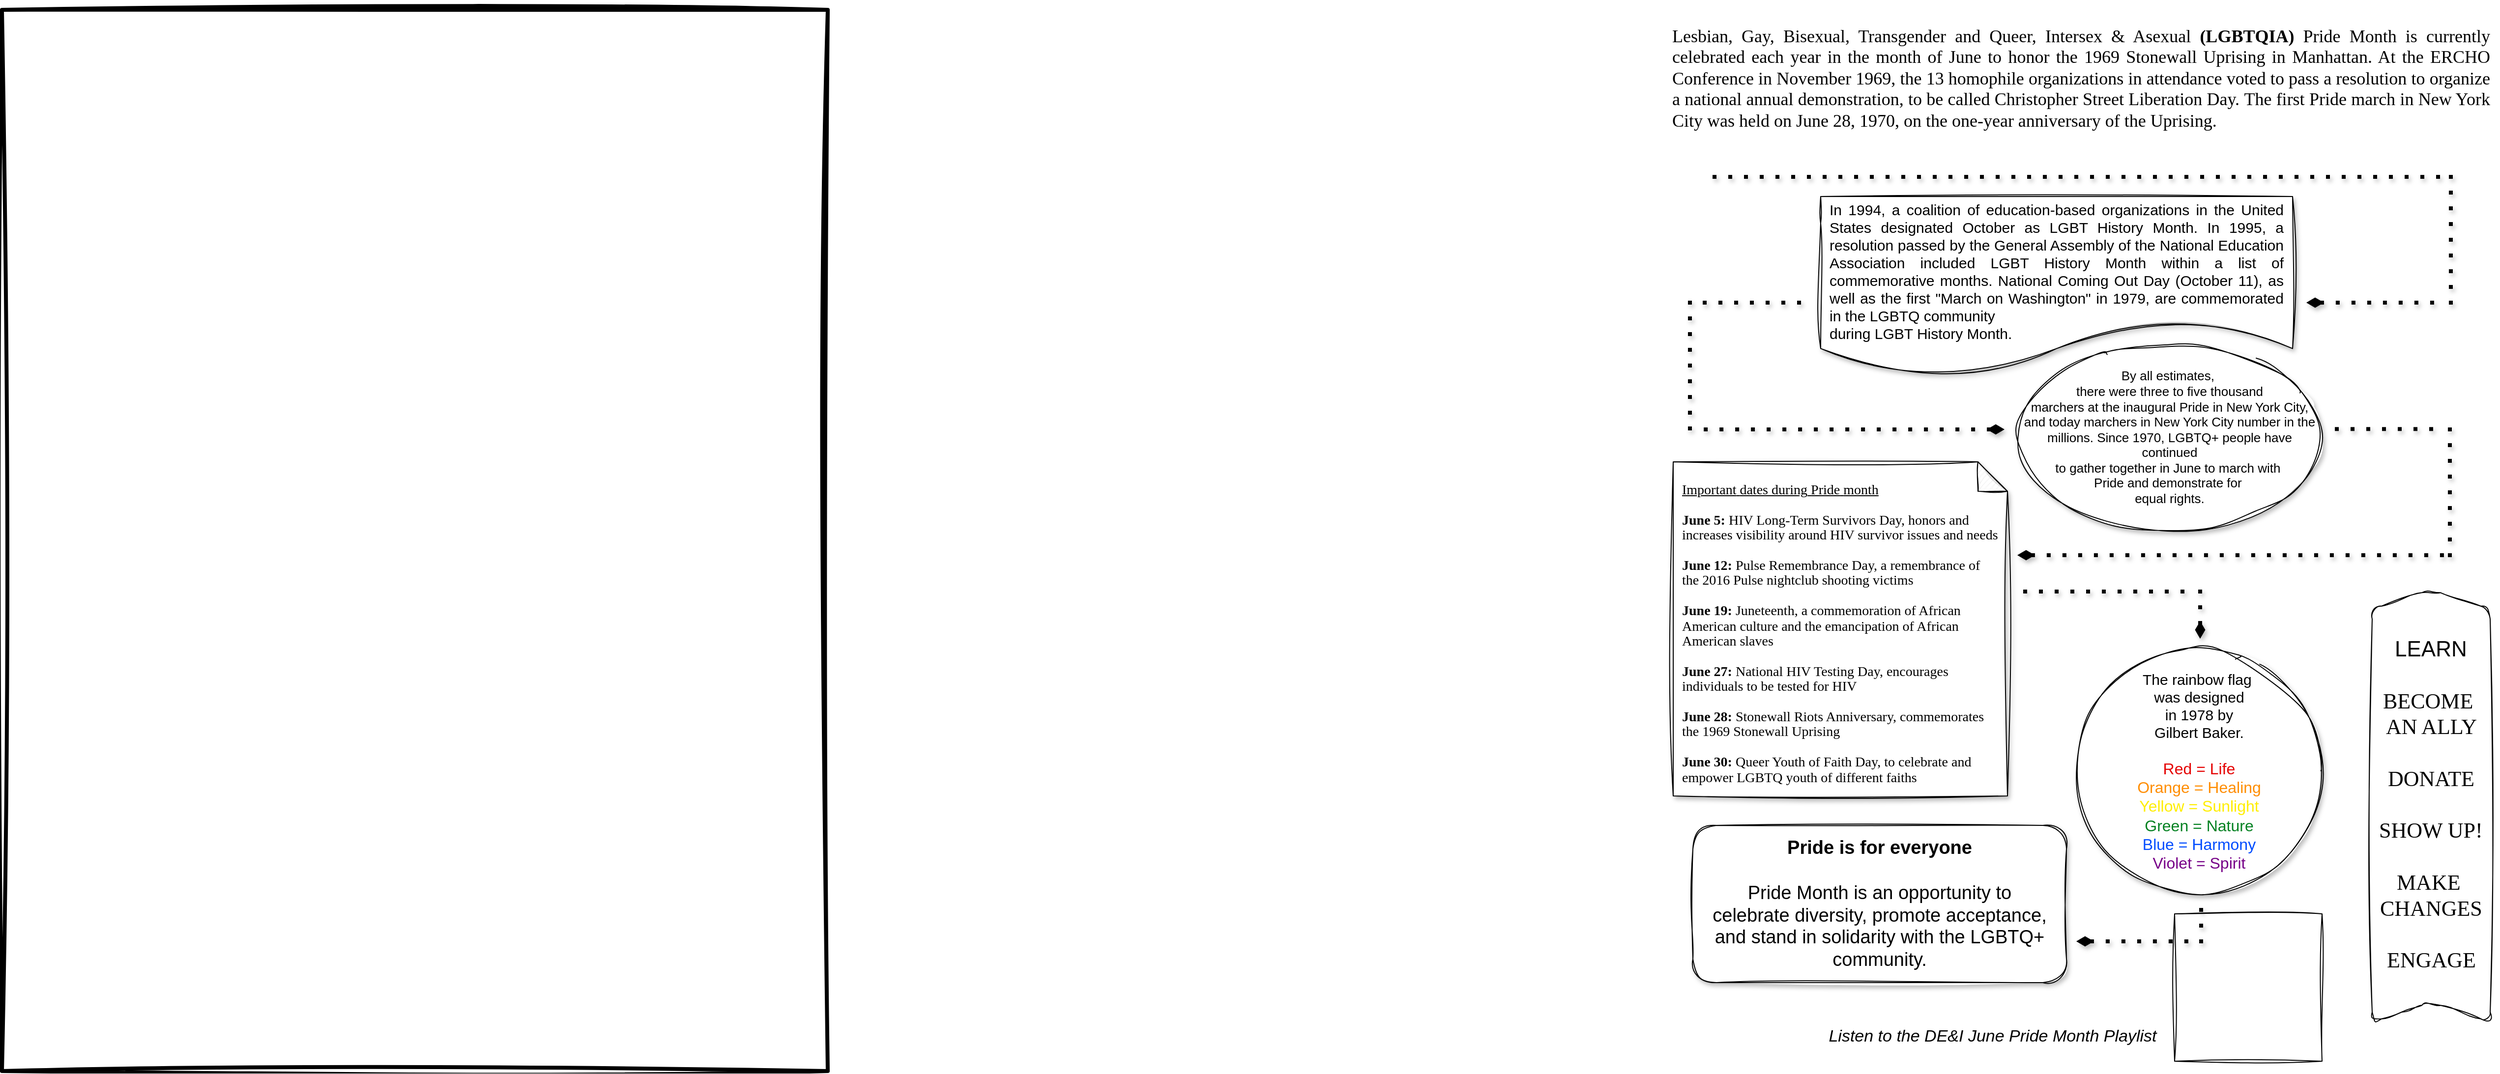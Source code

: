 <mxfile version="24.6.2" type="github">
  <diagram name="Page-1" id="uHh3shtCHyWxDmY_Cp5f">
    <mxGraphModel dx="4891" dy="1209" grid="1" gridSize="10" guides="1" tooltips="1" connect="1" arrows="1" fold="1" page="1" pageScale="1" pageWidth="850" pageHeight="1100" math="0" shadow="0">
      <root>
        <mxCell id="0" />
        <mxCell id="1" parent="0" />
        <mxCell id="DjwjksHMTlBEf1zUzT7C-1" value="&lt;div style=&quot;text-align: justify;&quot;&gt;&lt;span style=&quot;font-size: 18px; font-family: Verdana; caret-color: rgb(255, 0, 0); text-align: start;&quot;&gt;Lesbian, Gay, Bisexual, Transgender and Queer, Intersex &amp;amp; Asexual&lt;span style=&quot;&quot; class=&quot;Apple-converted-space&quot;&gt;&amp;nbsp;&lt;/span&gt;&lt;/span&gt;&lt;b style=&quot;font-size: 18px; font-family: Verdana; caret-color: rgb(255, 0, 0); text-align: start;&quot;&gt;(LGBTQIA)&lt;/b&gt;&lt;span style=&quot;font-size: 18px; font-family: Verdana; caret-color: rgb(255, 0, 0); text-align: start;&quot;&gt;&lt;span class=&quot;Apple-converted-space&quot;&gt;&amp;nbsp;&lt;/span&gt;Pride Month is currently celebrated each year in the month of June to honor the&lt;span class=&quot;Apple-converted-space&quot;&gt;&amp;nbsp;&lt;/span&gt;&lt;/span&gt;&lt;font face=&quot;Verdana&quot;&gt;&lt;span style=&quot;font-size: 18px; text-align: start;&quot;&gt;1969 Stonewall Uprising in Manhattan&lt;/span&gt;&lt;/font&gt;&lt;span style=&quot;font-size: 18px; font-family: Verdana; caret-color: rgb(255, 0, 0); text-align: start;&quot;&gt;. At the ERCHO Conference in November 1969, the 13 homophile organizations in attendance voted to pass a resolution to organize a national annual demonstration, to be called Christopher Street Liberation Day.&amp;nbsp;The first Pride march in New York City was held on June 28, 1970, on the one-year anniversary of the Uprising.&lt;/span&gt;&lt;/div&gt;" style="text;html=1;align=center;verticalAlign=middle;whiteSpace=wrap;rounded=0;spacing=10;" vertex="1" parent="1">
          <mxGeometry width="850" height="160" as="geometry" />
        </mxCell>
        <mxCell id="DjwjksHMTlBEf1zUzT7C-2" value="" style="endArrow=none;dashed=1;html=1;dashPattern=1 3;strokeWidth=4;rounded=0;shadow=1;" edge="1" parent="1">
          <mxGeometry width="50" height="50" relative="1" as="geometry">
            <mxPoint x="50" y="180" as="sourcePoint" />
            <mxPoint x="800" y="180" as="targetPoint" />
          </mxGeometry>
        </mxCell>
        <mxCell id="DjwjksHMTlBEf1zUzT7C-3" value="" style="endArrow=none;dashed=1;html=1;dashPattern=1 3;strokeWidth=4;rounded=0;shadow=1;" edge="1" parent="1">
          <mxGeometry width="50" height="50" relative="1" as="geometry">
            <mxPoint x="801" y="310" as="sourcePoint" />
            <mxPoint x="801" y="170" as="targetPoint" />
          </mxGeometry>
        </mxCell>
        <mxCell id="DjwjksHMTlBEf1zUzT7C-4" value="" style="endArrow=none;dashed=1;html=1;dashPattern=1 3;strokeWidth=4;rounded=0;shadow=1;startArrow=diamondThin;startFill=1;" edge="1" parent="1">
          <mxGeometry width="50" height="50" relative="1" as="geometry">
            <mxPoint x="654" y="308" as="sourcePoint" />
            <mxPoint x="794" y="308" as="targetPoint" />
          </mxGeometry>
        </mxCell>
        <mxCell id="DjwjksHMTlBEf1zUzT7C-5" value="&lt;div style=&quot;text-align: justify; font-size: 15px; line-height: 120%;&quot;&gt;&lt;div style=&quot;line-height: 120%;&quot;&gt;In 1994, a coalition of education-based organizations in the United States designated October as LGBT History Month. In 1995, a resolution passed by the General Assembly of the National Education Association included LGBT History Month within a list of commemorative months. National Coming Out Day (October 11), as well as the first &quot;March on Washington&quot; in 1979, are commemorated in the LGBTQ community&amp;nbsp;&lt;/div&gt;&lt;div style=&quot;line-height: 120%;&quot;&gt;during LGBT History Month.&lt;/div&gt;&lt;/div&gt;" style="shape=document;whiteSpace=wrap;html=1;boundedLbl=1;perimeterSpacing=0;spacing=10;spacingTop=25;shadow=1;sketch=1;curveFitting=1;jiggle=2;fontSize=14;" vertex="1" parent="1">
          <mxGeometry x="160" y="200" width="480" height="182" as="geometry" />
        </mxCell>
        <mxCell id="DjwjksHMTlBEf1zUzT7C-6" value="" style="endArrow=none;dashed=1;html=1;dashPattern=1 3;strokeWidth=4;rounded=0;shadow=1;" edge="1" parent="1">
          <mxGeometry width="50" height="50" relative="1" as="geometry">
            <mxPoint x="40" y="308" as="sourcePoint" />
            <mxPoint x="150" y="308" as="targetPoint" />
          </mxGeometry>
        </mxCell>
        <mxCell id="DjwjksHMTlBEf1zUzT7C-7" value="" style="endArrow=none;dashed=1;html=1;dashPattern=1 3;strokeWidth=4;rounded=0;shadow=1;" edge="1" parent="1">
          <mxGeometry width="50" height="50" relative="1" as="geometry">
            <mxPoint x="27" y="438" as="sourcePoint" />
            <mxPoint x="27" y="298" as="targetPoint" />
          </mxGeometry>
        </mxCell>
        <mxCell id="DjwjksHMTlBEf1zUzT7C-8" value="" style="endArrow=none;dashed=1;html=1;dashPattern=1 3;strokeWidth=4;rounded=0;shadow=1;startArrow=diamondThin;startFill=1;" edge="1" parent="1">
          <mxGeometry width="50" height="50" relative="1" as="geometry">
            <mxPoint x="347" y="437" as="sourcePoint" />
            <mxPoint x="37" y="437" as="targetPoint" />
          </mxGeometry>
        </mxCell>
        <mxCell id="DjwjksHMTlBEf1zUzT7C-11" value="&lt;div style=&quot;font-size: 13px;&quot;&gt;&lt;span style=&quot;font-family: &amp;quot;Abadi Extra Light&amp;quot;, sans-serif; caret-color: rgb(56, 87, 35); background-color: initial; font-size: 13px;&quot;&gt;&lt;font style=&quot;font-size: 13px;&quot;&gt;By all estimates,&amp;nbsp;&lt;/font&gt;&lt;/span&gt;&lt;/div&gt;&lt;div style=&quot;font-size: 13px;&quot;&gt;&lt;span style=&quot;font-family: &amp;quot;Abadi Extra Light&amp;quot;, sans-serif; caret-color: rgb(56, 87, 35); background-color: initial; font-size: 13px;&quot;&gt;&lt;font style=&quot;font-size: 13px;&quot;&gt;there were three to five thousand&lt;/font&gt;&lt;/span&gt;&lt;/div&gt;&lt;div style=&quot;font-size: 13px;&quot;&gt;&lt;span style=&quot;font-family: &amp;quot;Abadi Extra Light&amp;quot;, sans-serif; caret-color: rgb(56, 87, 35); background-color: initial; font-size: 13px;&quot;&gt;&lt;font style=&quot;font-size: 13px;&quot;&gt;marchers at the inaugural Pride in New York City,&lt;/font&gt;&lt;/span&gt;&lt;/div&gt;&lt;div style=&quot;font-size: 13px;&quot;&gt;&lt;span style=&quot;font-family: &amp;quot;Abadi Extra Light&amp;quot;, sans-serif; caret-color: rgb(56, 87, 35); background-color: initial; font-size: 13px;&quot;&gt;&lt;font style=&quot;font-size: 13px;&quot;&gt;and today marchers in New York City number in the millions. Since 1970, LGBTQ+ people have continued&lt;/font&gt;&lt;/span&gt;&lt;/div&gt;&lt;div style=&quot;font-size: 13px;&quot;&gt;&lt;span style=&quot;font-family: &amp;quot;Abadi Extra Light&amp;quot;, sans-serif; caret-color: rgb(56, 87, 35); background-color: initial; font-size: 13px;&quot;&gt;&lt;font style=&quot;font-size: 13px;&quot;&gt;to gather together in June to march with&amp;nbsp;&lt;/font&gt;&lt;/span&gt;&lt;/div&gt;&lt;div style=&quot;font-size: 13px;&quot;&gt;&lt;span style=&quot;font-family: &amp;quot;Abadi Extra Light&amp;quot;, sans-serif; caret-color: rgb(56, 87, 35); background-color: initial; font-size: 13px;&quot;&gt;&lt;font style=&quot;font-size: 13px;&quot;&gt;Pride and demonstrate for&amp;nbsp;&lt;/font&gt;&lt;/span&gt;&lt;/div&gt;&lt;div style=&quot;font-size: 13px;&quot;&gt;&lt;span style=&quot;font-family: &amp;quot;Abadi Extra Light&amp;quot;, sans-serif; caret-color: rgb(56, 87, 35); background-color: initial; font-size: 13px;&quot;&gt;&lt;font style=&quot;font-size: 13px;&quot;&gt;equal rights.&lt;/font&gt;&lt;/span&gt;&lt;/div&gt;" style="ellipse;whiteSpace=wrap;html=1;shadow=1;align=center;spacingRight=0;spacingLeft=0;spacing=2;sketch=1;curveFitting=1;jiggle=2;fontSize=13;" vertex="1" parent="1">
          <mxGeometry x="360" y="350" width="310" height="190" as="geometry" />
        </mxCell>
        <mxCell id="DjwjksHMTlBEf1zUzT7C-12" value="" style="endArrow=none;dashed=1;html=1;dashPattern=1 3;strokeWidth=4;rounded=0;shadow=1;" edge="1" parent="1">
          <mxGeometry width="50" height="50" relative="1" as="geometry">
            <mxPoint x="683" y="436.57" as="sourcePoint" />
            <mxPoint x="793" y="436.57" as="targetPoint" />
          </mxGeometry>
        </mxCell>
        <mxCell id="DjwjksHMTlBEf1zUzT7C-13" value="" style="endArrow=none;dashed=1;html=1;dashPattern=1 3;strokeWidth=4;rounded=0;shadow=1;" edge="1" parent="1">
          <mxGeometry width="50" height="50" relative="1" as="geometry">
            <mxPoint x="800" y="567" as="sourcePoint" />
            <mxPoint x="800" y="427" as="targetPoint" />
          </mxGeometry>
        </mxCell>
        <mxCell id="DjwjksHMTlBEf1zUzT7C-14" value="" style="endArrow=none;dashed=1;html=1;dashPattern=1 3;strokeWidth=4;rounded=0;shadow=1;startArrow=diamondThin;startFill=1;" edge="1" parent="1">
          <mxGeometry width="50" height="50" relative="1" as="geometry">
            <mxPoint x="360" y="565" as="sourcePoint" />
            <mxPoint x="794" y="565" as="targetPoint" />
          </mxGeometry>
        </mxCell>
        <mxCell id="DjwjksHMTlBEf1zUzT7C-16" value="&lt;p style=&quot;margin: 0in; caret-color: rgb(255, 255, 255); text-align: start; line-height: 110%; font-size: 14px;&quot; class=&quot;MsoNormal&quot;&gt;&lt;font face=&quot;Tahoma&quot; style=&quot;font-size: 14px;&quot;&gt;&lt;u style=&quot;&quot;&gt;&lt;span style=&quot;background-image: initial; background-position: initial; background-size: initial; background-repeat: initial; background-attachment: initial; background-origin: initial; background-clip: initial;&quot;&gt;Important&lt;/span&gt;&lt;span style=&quot;background-image: initial; background-position: initial; background-size: initial; background-repeat: initial; background-attachment: initial; background-origin: initial; background-clip: initial;&quot;&gt;&lt;span style=&quot;&quot; class=&quot;Apple-converted-space&quot;&gt;&amp;nbsp;&lt;/span&gt;&lt;/span&gt;&lt;span style=&quot;background-image: initial; background-position: initial; background-size: initial; background-repeat: initial; background-attachment: initial; background-origin: initial; background-clip: initial;&quot;&gt;dates&lt;span style=&quot;&quot; class=&quot;Apple-converted-space&quot;&gt;&amp;nbsp;&lt;/span&gt;&lt;/span&gt;&lt;span style=&quot;background-image: initial; background-position: initial; background-size: initial; background-repeat: initial; background-attachment: initial; background-origin: initial; background-clip: initial;&quot;&gt;during&lt;/span&gt;&lt;span style=&quot;background-image: initial; background-position: initial; background-size: initial; background-repeat: initial; background-attachment: initial; background-origin: initial; background-clip: initial;&quot;&gt;&lt;span style=&quot;&quot; class=&quot;Apple-converted-space&quot;&gt;&amp;nbsp;&lt;/span&gt;&lt;/span&gt;&lt;span style=&quot;background-image: initial; background-position: initial; background-size: initial; background-repeat: initial; background-attachment: initial; background-origin: initial; background-clip: initial;&quot;&gt;Pride&lt;/span&gt;&lt;span style=&quot;background-image: initial; background-position: initial; background-size: initial; background-repeat: initial; background-attachment: initial; background-origin: initial; background-clip: initial;&quot;&gt;&lt;span style=&quot;&quot; class=&quot;Apple-converted-space&quot;&gt;&amp;nbsp;&lt;/span&gt;&lt;/span&gt;&lt;/u&gt;&lt;span style=&quot;background-image: initial; background-position: initial; background-size: initial; background-repeat: initial; background-attachment: initial; background-origin: initial; background-clip: initial;&quot;&gt;&lt;u style=&quot;&quot;&gt;month&lt;/u&gt;&lt;/span&gt;&lt;/font&gt;&lt;/p&gt;&lt;p style=&quot;margin: 0in; caret-color: rgb(255, 255, 255); text-align: start; line-height: 110%; font-size: 14px;&quot; class=&quot;MsoNormal&quot;&gt;&lt;font style=&quot;font-size: 14px;&quot;&gt;&lt;font style=&quot;font-size: 14px;&quot; face=&quot;itCq_KvsEVV_NXgD7fgR&quot;&gt;&lt;span style=&quot;background-image: initial; background-position: initial; background-size: initial; background-repeat: initial; background-attachment: initial; background-origin: initial; background-clip: initial;&quot;&gt;&lt;/span&gt;&lt;/font&gt;&lt;span style=&quot;background-image: initial; background-position: initial; background-size: initial; background-repeat: initial; background-attachment: initial; background-origin: initial; background-clip: initial;&quot;&gt;&lt;font style=&quot;font-size: 14px;&quot; face=&quot;itCq_KvsEVV_NXgD7fgR&quot;&gt;&lt;br style=&quot;&quot;&gt;&lt;span style=&quot;background-color: initial;&quot;&gt;&lt;b style=&quot;&quot;&gt;June 5:&lt;/b&gt; HIV Long-Term Survivors Day, honors and increases visibility around HIV survivor issues and needs&lt;/span&gt;&lt;/font&gt;&lt;/span&gt;&lt;/font&gt;&lt;/p&gt;&lt;p style=&quot;margin: 0in; caret-color: rgb(255, 255, 255); text-align: start; line-height: 110%; font-size: 14px;&quot; class=&quot;MsoNormal&quot;&gt;&lt;font style=&quot;font-size: 14px;&quot;&gt;&lt;span style=&quot;background-image: initial; background-position: initial; background-size: initial; background-repeat: initial; background-attachment: initial; background-origin: initial; background-clip: initial;&quot;&gt;&lt;font style=&quot;font-size: 14px;&quot; face=&quot;itCq_KvsEVV_NXgD7fgR&quot;&gt;&lt;br style=&quot;&quot;&gt;&lt;span style=&quot;background-color: initial;&quot;&gt;&lt;b style=&quot;&quot;&gt;June 12:&lt;/b&gt; Pulse Remembrance Day, a remembrance of the 2016 Pulse nightclub shooting victims&lt;/span&gt;&lt;/font&gt;&lt;/span&gt;&lt;/font&gt;&lt;/p&gt;&lt;p style=&quot;margin: 0in; caret-color: rgb(255, 255, 255); text-align: start; line-height: 110%; font-size: 14px;&quot; class=&quot;MsoNormal&quot;&gt;&lt;font style=&quot;font-size: 14px;&quot;&gt;&lt;span style=&quot;background-image: initial; background-position: initial; background-size: initial; background-repeat: initial; background-attachment: initial; background-origin: initial; background-clip: initial;&quot;&gt;&lt;font style=&quot;font-size: 14px;&quot; face=&quot;itCq_KvsEVV_NXgD7fgR&quot;&gt;&lt;br style=&quot;&quot;&gt;&lt;span style=&quot;background-color: initial;&quot;&gt;&lt;b style=&quot;&quot;&gt;June 19:&lt;/b&gt; Juneteenth, a commemoration of African American culture and the emancipation of African American slaves&lt;/span&gt;&lt;/font&gt;&lt;/span&gt;&lt;/font&gt;&lt;/p&gt;&lt;p style=&quot;margin: 0in; caret-color: rgb(255, 255, 255); text-align: start; line-height: 110%; font-size: 14px;&quot; class=&quot;MsoNormal&quot;&gt;&lt;font style=&quot;font-size: 14px;&quot;&gt;&lt;span style=&quot;background-image: initial; background-position: initial; background-size: initial; background-repeat: initial; background-attachment: initial; background-origin: initial; background-clip: initial;&quot;&gt;&lt;font style=&quot;font-size: 14px;&quot; face=&quot;itCq_KvsEVV_NXgD7fgR&quot;&gt;&lt;br style=&quot;&quot;&gt;&lt;span style=&quot;background-color: initial;&quot;&gt;&lt;b style=&quot;&quot;&gt;June 27:&lt;/b&gt; National HIV Testing Day, encourages individuals to be tested for HIV&lt;/span&gt;&lt;/font&gt;&lt;/span&gt;&lt;/font&gt;&lt;/p&gt;&lt;p style=&quot;margin: 0in; caret-color: rgb(255, 255, 255); text-align: start; line-height: 110%; font-size: 14px;&quot; class=&quot;MsoNormal&quot;&gt;&lt;font style=&quot;font-size: 14px;&quot;&gt;&lt;span style=&quot;background-image: initial; background-position: initial; background-size: initial; background-repeat: initial; background-attachment: initial; background-origin: initial; background-clip: initial;&quot;&gt;&lt;font style=&quot;font-size: 14px;&quot; face=&quot;itCq_KvsEVV_NXgD7fgR&quot;&gt;&lt;br style=&quot;&quot;&gt;&lt;span style=&quot;background-color: initial;&quot;&gt;&lt;b style=&quot;&quot;&gt;June 28:&lt;/b&gt; Stonewall Riots Anniversary, commemorates the 1969 Stonewall Uprising&lt;/span&gt;&lt;/font&gt;&lt;/span&gt;&lt;/font&gt;&lt;/p&gt;&lt;p style=&quot;margin: 0in; caret-color: rgb(255, 255, 255); text-align: start; line-height: 110%; font-size: 14px;&quot; class=&quot;MsoNormal&quot;&gt;&lt;font style=&quot;font-size: 14px;&quot;&gt;&lt;span style=&quot;background-image: initial; background-position: initial; background-size: initial; background-repeat: initial; background-attachment: initial; background-origin: initial; background-clip: initial;&quot;&gt;&lt;font style=&quot;font-size: 14px;&quot; face=&quot;itCq_KvsEVV_NXgD7fgR&quot;&gt;&lt;br style=&quot;&quot;&gt;&lt;span style=&quot;background-color: initial;&quot;&gt;&lt;b style=&quot;&quot;&gt;June 30:&lt;/b&gt; Queer Youth of Faith Day, to celebrate and empower LGBTQ youth of different faiths&lt;/span&gt;&lt;/font&gt;&lt;font style=&quot;font-size: 12px;&quot; face=&quot;Amasis MT Pro Black, serif&quot;&gt;&lt;br style=&quot;font-size: 12px;&quot;&gt;&lt;/font&gt;&lt;/span&gt;&lt;/font&gt;&lt;/p&gt;" style="shape=note;whiteSpace=wrap;html=1;backgroundOutline=1;darkOpacity=0.05;shadow=1;sketch=1;curveFitting=1;jiggle=2;fontSize=12;spacing=10;spacingTop=10;spacingBottom=0;" vertex="1" parent="1">
          <mxGeometry x="10" y="470" width="340" height="340" as="geometry" />
        </mxCell>
        <mxCell id="DjwjksHMTlBEf1zUzT7C-17" value="" style="endArrow=none;dashed=1;html=1;dashPattern=1 3;strokeWidth=4;rounded=0;shadow=1;startArrow=none;startFill=0;" edge="1" parent="1">
          <mxGeometry width="50" height="50" relative="1" as="geometry">
            <mxPoint x="530" y="602" as="sourcePoint" />
            <mxPoint x="358" y="602" as="targetPoint" />
          </mxGeometry>
        </mxCell>
        <mxCell id="DjwjksHMTlBEf1zUzT7C-18" value="" style="endArrow=none;dashed=1;html=1;dashPattern=1 3;strokeWidth=4;rounded=0;shadow=1;startArrow=diamondThin;startFill=1;" edge="1" parent="1">
          <mxGeometry width="50" height="50" relative="1" as="geometry">
            <mxPoint x="546" y="650" as="sourcePoint" />
            <mxPoint x="546" y="592" as="targetPoint" />
          </mxGeometry>
        </mxCell>
        <mxCell id="DjwjksHMTlBEf1zUzT7C-20" value="&lt;font face=&quot;Helvetica&quot; style=&quot;font-size: 22px;&quot;&gt;LEARN&lt;/font&gt;&lt;div style=&quot;font-size: 22px;&quot;&gt;&lt;font face=&quot;hRjtk6ggDxWF4r60wxR5&quot; style=&quot;font-size: 22px;&quot;&gt;&lt;br&gt;&lt;/font&gt;&lt;div style=&quot;&quot;&gt;&lt;font face=&quot;hRjtk6ggDxWF4r60wxR5&quot; style=&quot;font-size: 22px;&quot;&gt;BECOME&amp;nbsp;&lt;/font&gt;&lt;/div&gt;&lt;div style=&quot;&quot;&gt;&lt;font face=&quot;hRjtk6ggDxWF4r60wxR5&quot; style=&quot;font-size: 22px;&quot;&gt;AN ALLY&lt;/font&gt;&lt;/div&gt;&lt;div style=&quot;&quot;&gt;&lt;font face=&quot;hRjtk6ggDxWF4r60wxR5&quot; style=&quot;font-size: 22px;&quot;&gt;&lt;br&gt;&lt;/font&gt;&lt;/div&gt;&lt;div style=&quot;&quot;&gt;&lt;font face=&quot;hRjtk6ggDxWF4r60wxR5&quot; style=&quot;font-size: 22px;&quot;&gt;DONATE&lt;/font&gt;&lt;/div&gt;&lt;div style=&quot;&quot;&gt;&lt;font face=&quot;hRjtk6ggDxWF4r60wxR5&quot; style=&quot;font-size: 22px;&quot;&gt;&lt;br&gt;&lt;/font&gt;&lt;/div&gt;&lt;div style=&quot;&quot;&gt;&lt;font face=&quot;hRjtk6ggDxWF4r60wxR5&quot; style=&quot;font-size: 22px;&quot;&gt;SHOW UP!&lt;/font&gt;&lt;/div&gt;&lt;div style=&quot;&quot;&gt;&lt;font face=&quot;hRjtk6ggDxWF4r60wxR5&quot; style=&quot;font-size: 22px;&quot;&gt;&lt;br&gt;&lt;/font&gt;&lt;/div&gt;&lt;div style=&quot;&quot;&gt;&lt;font face=&quot;hRjtk6ggDxWF4r60wxR5&quot; style=&quot;font-size: 22px;&quot;&gt;MAKE&amp;nbsp;&lt;/font&gt;&lt;/div&gt;&lt;div style=&quot;&quot;&gt;&lt;font face=&quot;hRjtk6ggDxWF4r60wxR5&quot; style=&quot;font-size: 22px;&quot;&gt;CHANGES&lt;/font&gt;&lt;/div&gt;&lt;div style=&quot;&quot;&gt;&lt;font face=&quot;hRjtk6ggDxWF4r60wxR5&quot; style=&quot;font-size: 22px;&quot;&gt;&lt;br&gt;&lt;/font&gt;&lt;/div&gt;&lt;div style=&quot;&quot;&gt;&lt;font face=&quot;hRjtk6ggDxWF4r60wxR5&quot; style=&quot;font-size: 22px;&quot;&gt;ENGAGE&lt;/font&gt;&lt;/div&gt;&lt;/div&gt;" style="shape=step;perimeter=stepPerimeter;whiteSpace=wrap;html=1;fixedSize=1;rotation=-90;textDirection=vertical-rl;rounded=1;shadow=0;sketch=1;curveFitting=1;jiggle=2;" vertex="1" parent="1">
          <mxGeometry x="561" y="760" width="440" height="120" as="geometry" />
        </mxCell>
        <mxCell id="DjwjksHMTlBEf1zUzT7C-21" value="&lt;font style=&quot;font-size: 15px;&quot;&gt;The rainbow flag&amp;nbsp;&lt;/font&gt;&lt;div&gt;&lt;font style=&quot;font-size: 15px;&quot;&gt;was designed&lt;/font&gt;&lt;div style=&quot;font-size: 15px;&quot;&gt;&lt;font style=&quot;font-size: 15px;&quot;&gt;&amp;nbsp;in 1978 by&amp;nbsp;&lt;/font&gt;&lt;/div&gt;&lt;div style=&quot;font-size: 15px;&quot;&gt;&lt;font style=&quot;font-size: 15px;&quot;&gt;Gilbert Baker.&lt;/font&gt;&lt;/div&gt;&lt;div style=&quot;font-size: 15px;&quot;&gt;&lt;font style=&quot;font-size: 15px;&quot;&gt;&lt;br&gt;&lt;/font&gt;&lt;/div&gt;&lt;div style=&quot;font-size: 16px;&quot;&gt;&lt;font color=&quot;#e50000&quot; style=&quot;font-size: 16px;&quot;&gt;Red = Life&lt;/font&gt;&lt;/div&gt;&lt;div style=&quot;font-size: 16px;&quot;&gt;&lt;font color=&quot;#ff8d00&quot; style=&quot;font-size: 16px;&quot;&gt;Orange = Healing&lt;/font&gt;&lt;/div&gt;&lt;div style=&quot;font-size: 16px;&quot;&gt;&lt;font color=&quot;#ffee00&quot; style=&quot;font-size: 16px;&quot;&gt;Yellow = Sunlight&lt;/font&gt;&lt;/div&gt;&lt;div style=&quot;font-size: 16px;&quot;&gt;&lt;font color=&quot;#028121&quot; style=&quot;font-size: 16px;&quot;&gt;Green = Nature&lt;/font&gt;&lt;/div&gt;&lt;div style=&quot;font-size: 16px;&quot;&gt;&lt;font color=&quot;#004cff&quot; style=&quot;font-size: 16px;&quot;&gt;Blue = Harmony&lt;/font&gt;&lt;/div&gt;&lt;div style=&quot;font-size: 16px;&quot;&gt;&lt;font color=&quot;#770088&quot; style=&quot;font-size: 16px;&quot;&gt;Violet = Spirit&lt;/font&gt;&lt;/div&gt;&lt;/div&gt;" style="ellipse;whiteSpace=wrap;html=1;aspect=fixed;sketch=1;curveFitting=1;jiggle=2;shadow=1;" vertex="1" parent="1">
          <mxGeometry x="420" y="660" width="250" height="250" as="geometry" />
        </mxCell>
        <mxCell id="DjwjksHMTlBEf1zUzT7C-22" value="&lt;font style=&quot;font-size: 19px;&quot;&gt;&lt;b style=&quot;&quot;&gt;Pride is for everyone&lt;/b&gt;&lt;/font&gt;&lt;div style=&quot;font-size: 19px;&quot;&gt;&lt;font style=&quot;font-size: 19px;&quot;&gt;&lt;b&gt;&lt;br&gt;&lt;/b&gt;&lt;/font&gt;&lt;/div&gt;&lt;div style=&quot;font-size: 19px;&quot;&gt;&lt;font style=&quot;font-size: 19px;&quot;&gt;&lt;span style=&quot;font-family: &amp;quot;DM Sans&amp;quot;, sans-serif;&quot;&gt;&lt;font style=&quot;font-size: 19px;&quot;&gt;Pride Month is an opportunity to celebrate diversity, promote acceptance, and stand in solidarity with the LGBTQ+ community.&lt;/font&gt;&lt;/span&gt;&lt;b style=&quot;font-size: 16px;&quot;&gt;&lt;br&gt;&lt;/b&gt;&lt;/font&gt;&lt;/div&gt;" style="rounded=1;whiteSpace=wrap;html=1;glass=0;sketch=1;curveFitting=1;jiggle=2;shadow=1;spacingLeft=15;spacingBottom=0;spacingRight=15;" vertex="1" parent="1">
          <mxGeometry x="30" y="840" width="380" height="160" as="geometry" />
        </mxCell>
        <mxCell id="DjwjksHMTlBEf1zUzT7C-23" value="" style="endArrow=none;dashed=1;html=1;dashPattern=1 3;strokeWidth=4;rounded=0;shadow=1;" edge="1" parent="1">
          <mxGeometry width="50" height="50" relative="1" as="geometry">
            <mxPoint x="547" y="960" as="sourcePoint" />
            <mxPoint x="547" y="920" as="targetPoint" />
          </mxGeometry>
        </mxCell>
        <mxCell id="DjwjksHMTlBEf1zUzT7C-24" value="" style="endArrow=none;dashed=1;html=1;dashPattern=1 3;strokeWidth=4;rounded=0;shadow=1;startArrow=diamondThin;startFill=1;" edge="1" parent="1">
          <mxGeometry width="50" height="50" relative="1" as="geometry">
            <mxPoint x="420" y="958" as="sourcePoint" />
            <mxPoint x="540" y="958" as="targetPoint" />
          </mxGeometry>
        </mxCell>
        <mxCell id="DjwjksHMTlBEf1zUzT7C-25" value="&lt;font style=&quot;font-size: 17px;&quot;&gt;Listen to the DE&amp;amp;I June Pride Month Playlist&lt;/font&gt;" style="text;html=1;align=center;verticalAlign=middle;whiteSpace=wrap;rounded=0;fontStyle=2;fontSize=17;" vertex="1" parent="1">
          <mxGeometry x="160" y="1030" width="350" height="49" as="geometry" />
        </mxCell>
        <mxCell id="DjwjksHMTlBEf1zUzT7C-26" value="" style="whiteSpace=wrap;html=1;aspect=fixed;rotation=0;sketch=1;curveFitting=1;jiggle=2;fillColor=none;" vertex="1" parent="1">
          <mxGeometry x="520" y="930" width="150" height="150" as="geometry" />
        </mxCell>
        <mxCell id="DjwjksHMTlBEf1zUzT7C-28" value="" style="rounded=0;whiteSpace=wrap;html=1;sketch=1;curveFitting=1;jiggle=2;strokeWidth=4;fillColor=none;perimeterSpacing=0;" vertex="1" parent="1">
          <mxGeometry x="-1690" y="10" width="840" height="1080" as="geometry" />
        </mxCell>
      </root>
    </mxGraphModel>
  </diagram>
</mxfile>
